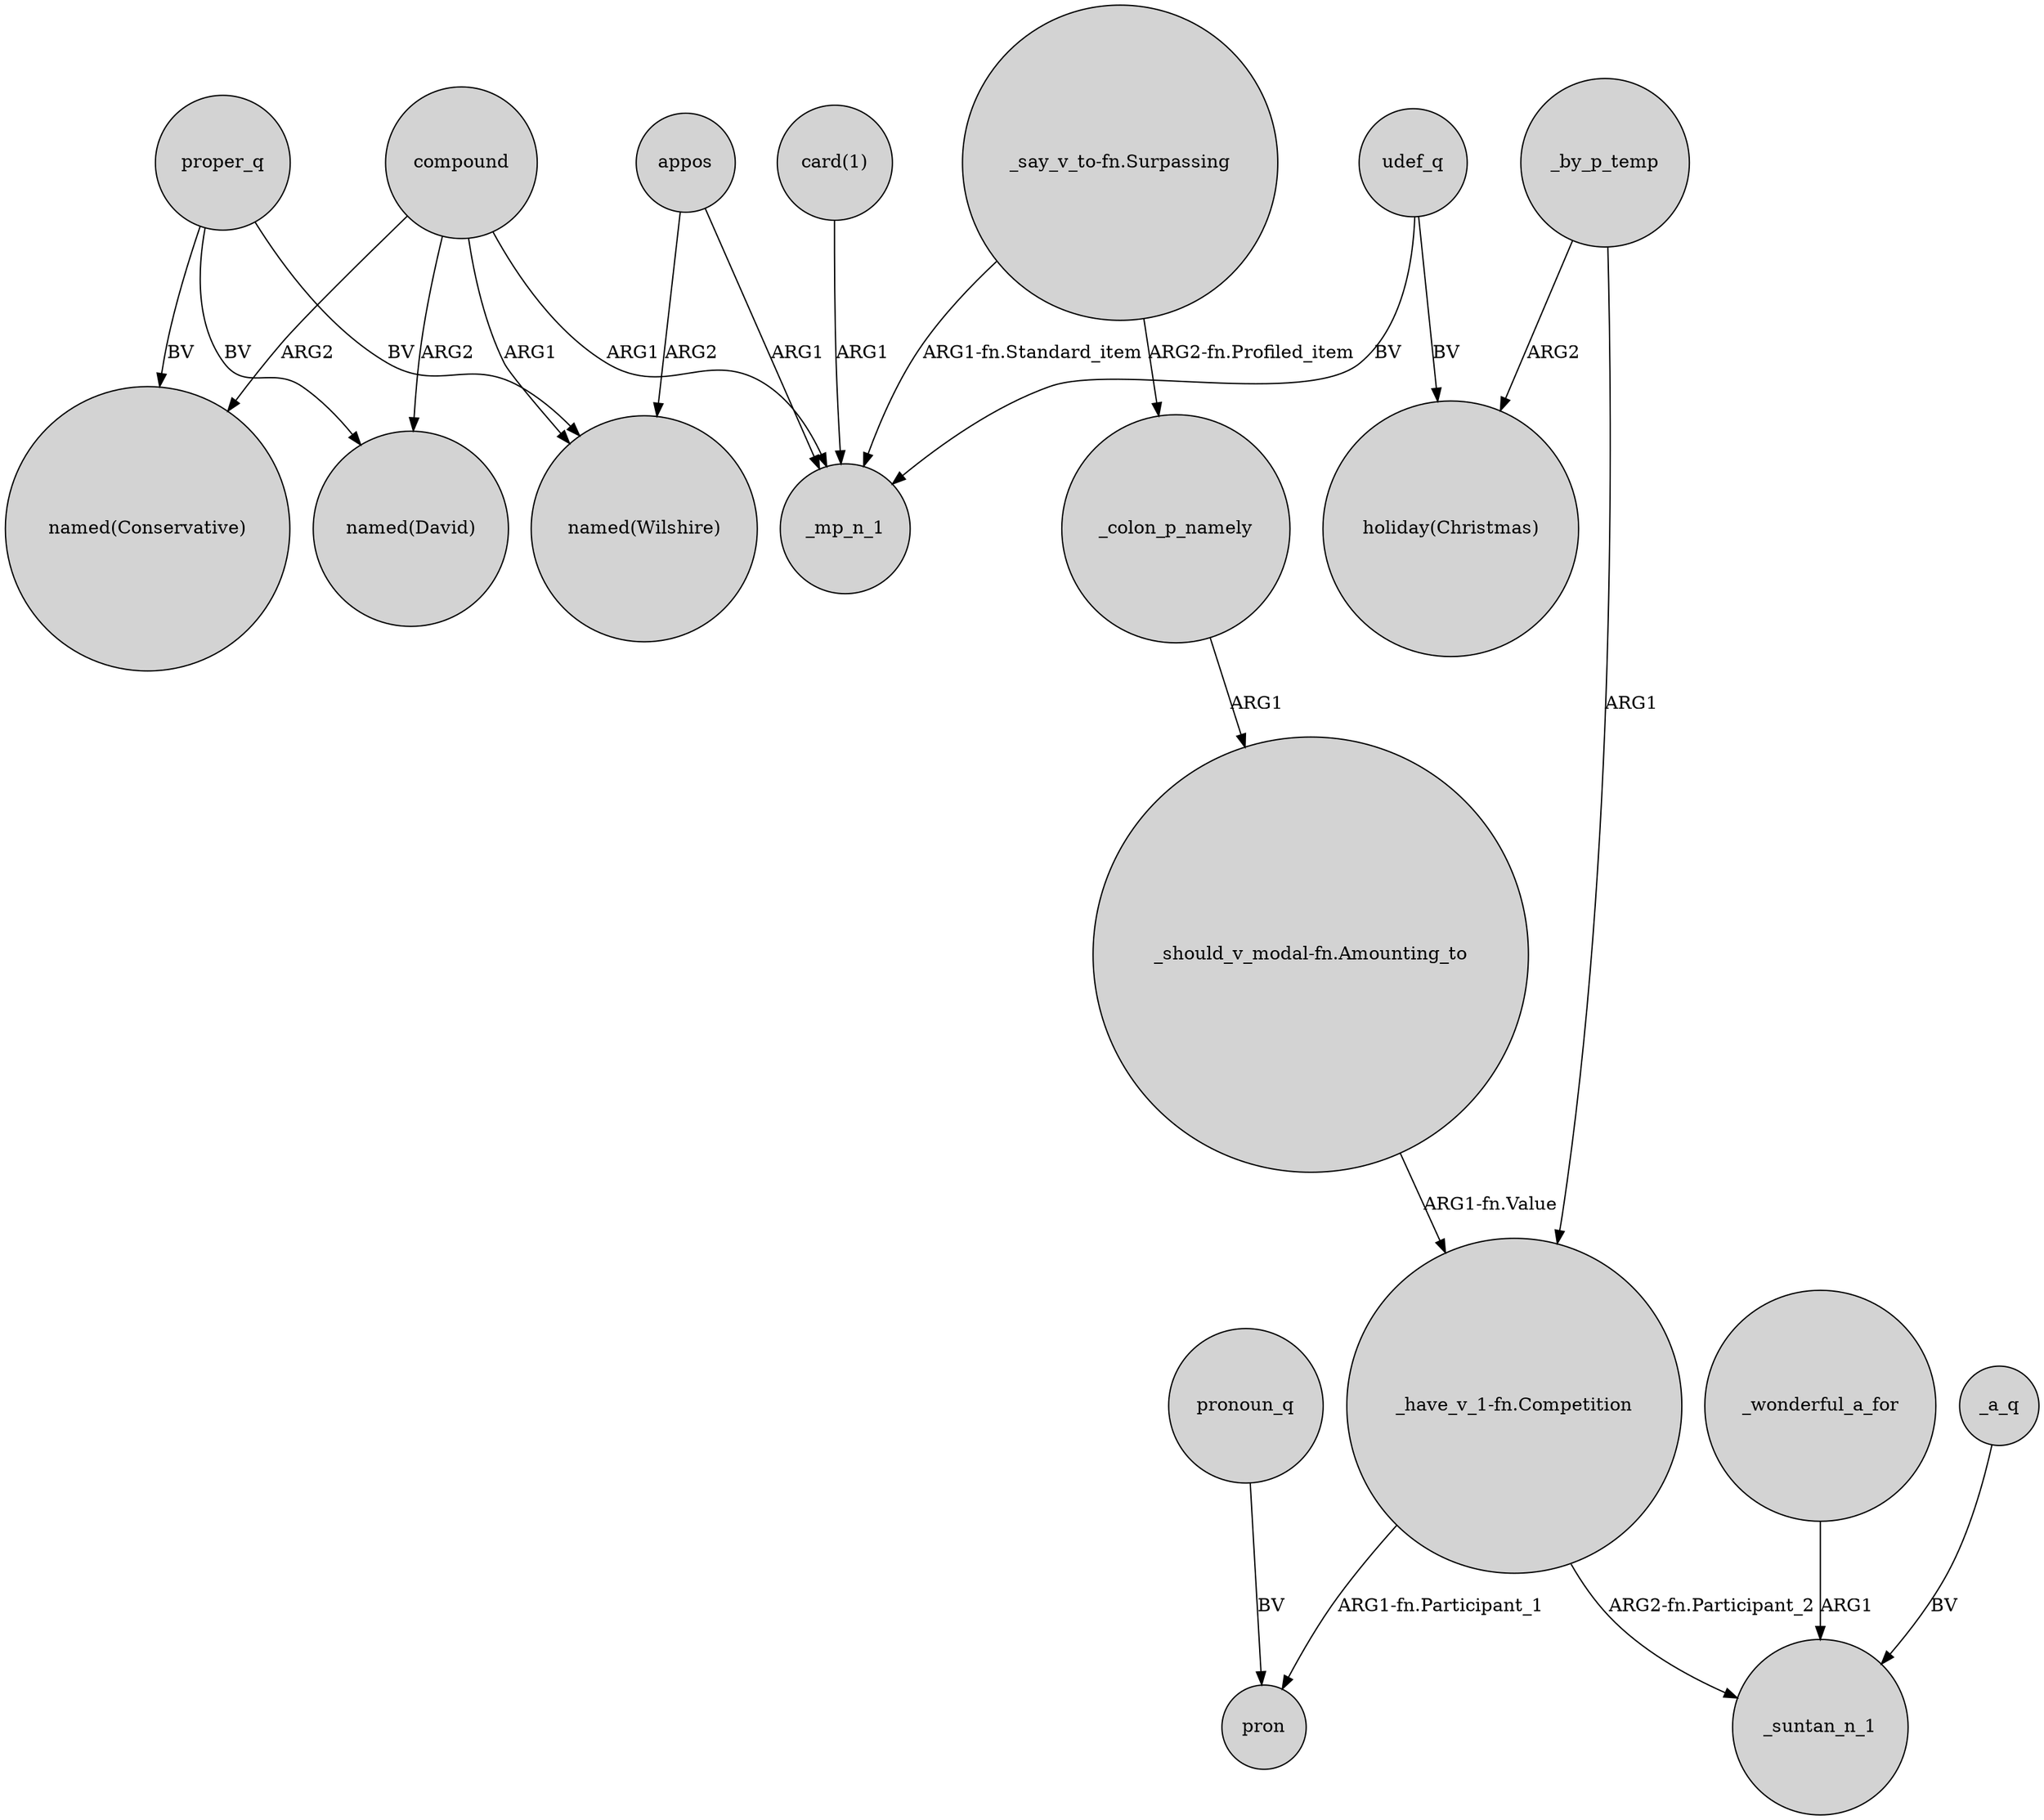 digraph {
	node [shape=circle style=filled]
	compound -> "named(Wilshire)" [label=ARG1]
	udef_q -> "holiday(Christmas)" [label=BV]
	proper_q -> "named(Conservative)" [label=BV]
	"card(1)" -> _mp_n_1 [label=ARG1]
	"_say_v_to-fn.Surpassing" -> _mp_n_1 [label="ARG1-fn.Standard_item"]
	compound -> "named(Conservative)" [label=ARG2]
	"_have_v_1-fn.Competition" -> pron [label="ARG1-fn.Participant_1"]
	_by_p_temp -> "holiday(Christmas)" [label=ARG2]
	proper_q -> "named(Wilshire)" [label=BV]
	_a_q -> _suntan_n_1 [label=BV]
	pronoun_q -> pron [label=BV]
	"_have_v_1-fn.Competition" -> _suntan_n_1 [label="ARG2-fn.Participant_2"]
	"_should_v_modal-fn.Amounting_to" -> "_have_v_1-fn.Competition" [label="ARG1-fn.Value"]
	_colon_p_namely -> "_should_v_modal-fn.Amounting_to" [label=ARG1]
	udef_q -> _mp_n_1 [label=BV]
	_by_p_temp -> "_have_v_1-fn.Competition" [label=ARG1]
	compound -> _mp_n_1 [label=ARG1]
	"_say_v_to-fn.Surpassing" -> _colon_p_namely [label="ARG2-fn.Profiled_item"]
	compound -> "named(David)" [label=ARG2]
	appos -> _mp_n_1 [label=ARG1]
	appos -> "named(Wilshire)" [label=ARG2]
	proper_q -> "named(David)" [label=BV]
	_wonderful_a_for -> _suntan_n_1 [label=ARG1]
}
